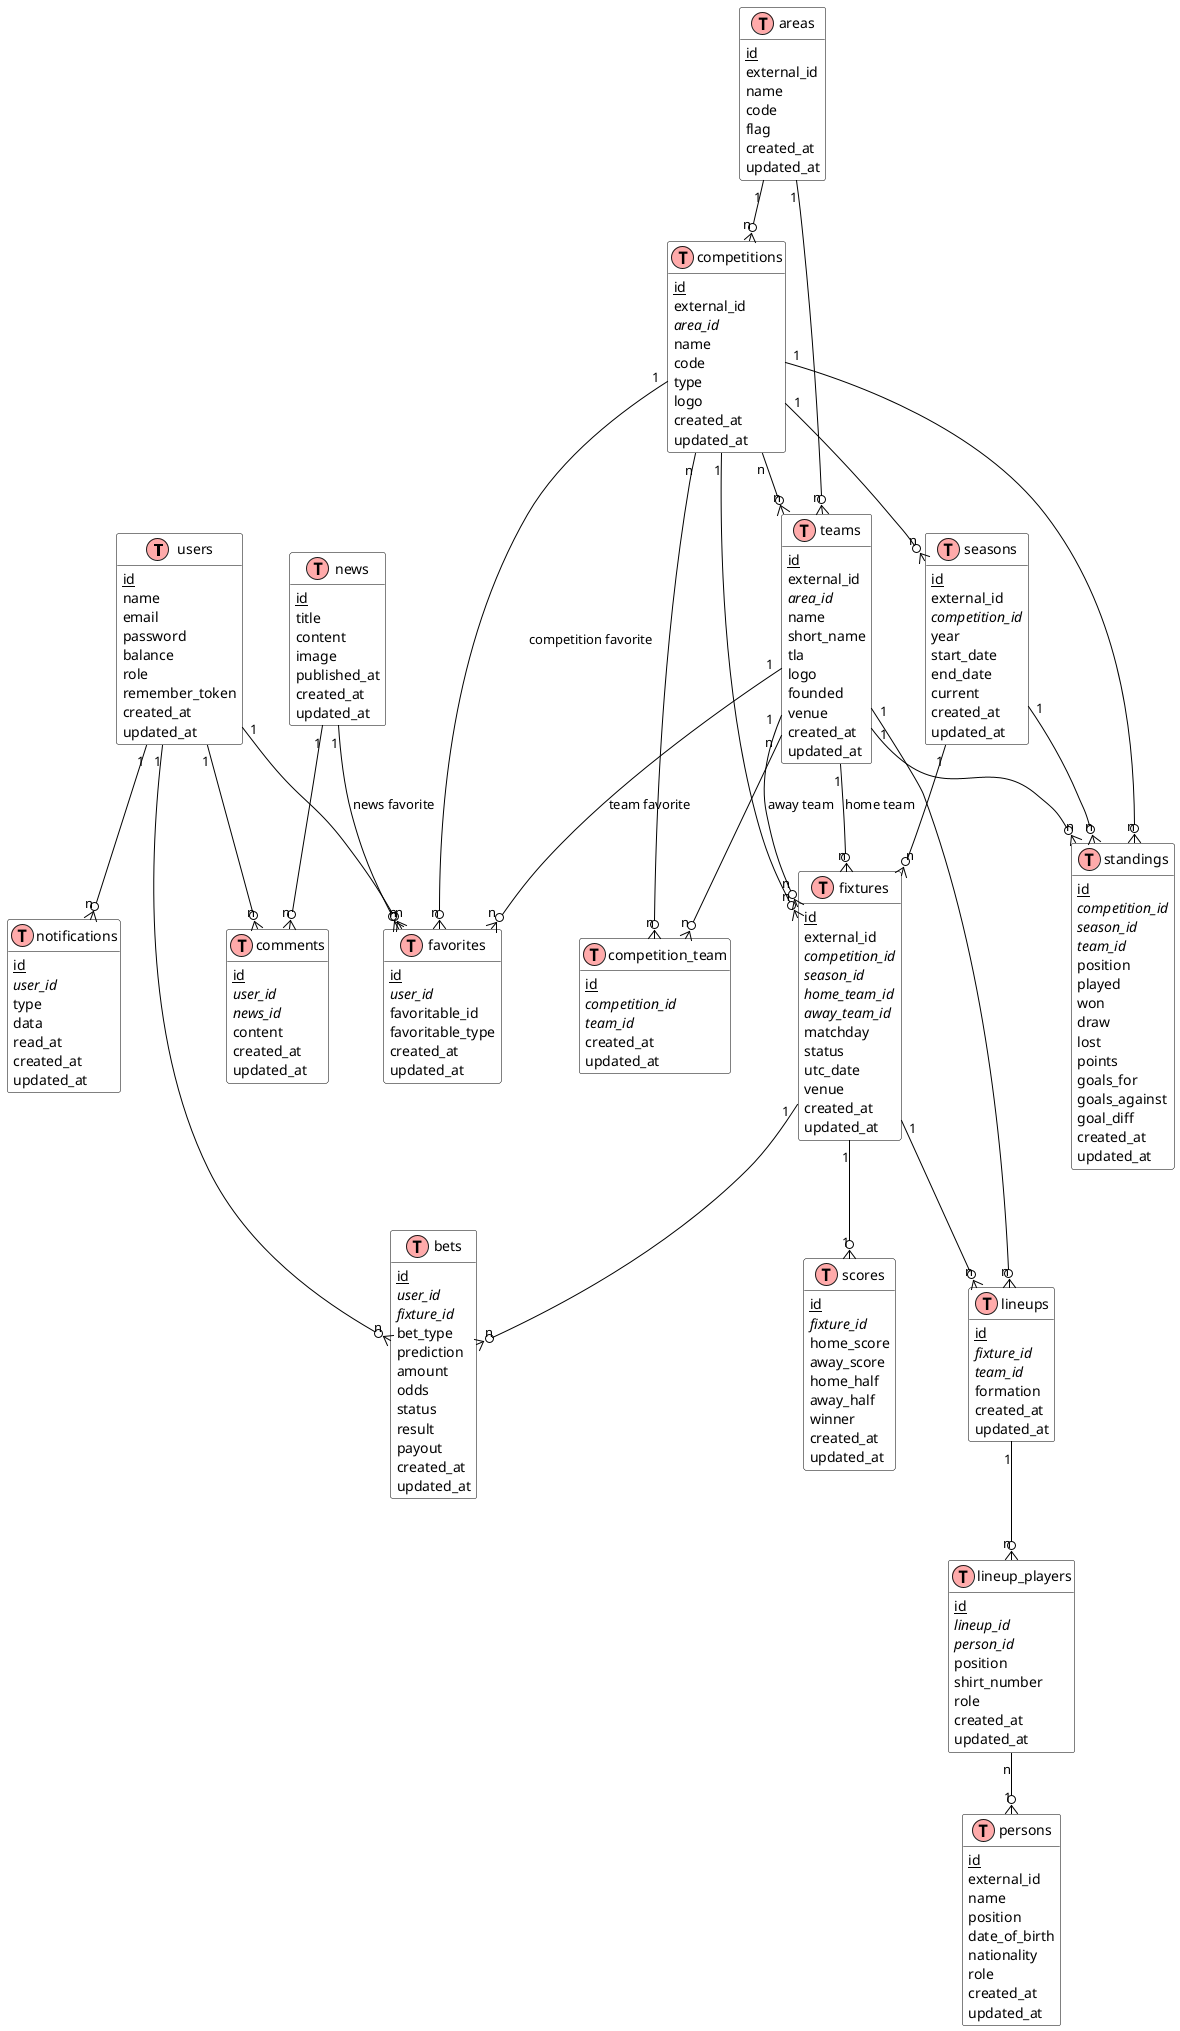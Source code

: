 @startuml er_diagram
!define table(x) class x << (T,#FFAAAA) >>
!define primary_key(x) <u>x</u>
!define foreign_key(x) <i>x</i>
hide methods
hide stereotypes
skinparam classBorderColor #000000
skinparam classArrowColor #000000
skinparam classBackgroundColor #FFFFFF
skinparam shadowing false

table(users) {
  primary_key(id)
  name
  email
  password
  balance
  role
  remember_token
  created_at
  updated_at
}

table(areas) {
  primary_key(id)
  external_id
  name
  code
  flag
  created_at
  updated_at
}

table(competitions) {
  primary_key(id)
  external_id
  foreign_key(area_id)
  name
  code
  type
  logo
  created_at
  updated_at
}

table(seasons) {
  primary_key(id)
  external_id
  foreign_key(competition_id)
  year
  start_date
  end_date
  current
  created_at
  updated_at
}

table(teams) {
  primary_key(id)
  external_id
  foreign_key(area_id)
  name
  short_name
  tla
  logo
  founded
  venue
  created_at
  updated_at
}

table(fixtures) {
  primary_key(id)
  external_id
  foreign_key(competition_id)
  foreign_key(season_id)
  foreign_key(home_team_id)
  foreign_key(away_team_id)
  matchday
  status
  utc_date
  venue
  created_at
  updated_at
}

table(scores) {
  primary_key(id)
  foreign_key(fixture_id)
  home_score
  away_score
  home_half
  away_half
  winner
  created_at
  updated_at
}

table(standings) {
  primary_key(id)
  foreign_key(competition_id)
  foreign_key(season_id)
  foreign_key(team_id)
  position
  played
  won
  draw
  lost
  points
  goals_for
  goals_against
  goal_diff
  created_at
  updated_at
}

table(persons) {
  primary_key(id)
  external_id
  name
  position
  date_of_birth
  nationality
  role
  created_at
  updated_at
}

table(lineups) {
  primary_key(id)
  foreign_key(fixture_id)
  foreign_key(team_id)
  formation
  created_at
  updated_at
}

table(lineup_players) {
  primary_key(id)
  foreign_key(lineup_id)
  foreign_key(person_id)
  position
  shirt_number
  role
  created_at
  updated_at
}

table(bets) {
  primary_key(id)
  foreign_key(user_id)
  foreign_key(fixture_id)
  bet_type
  prediction
  amount
  odds
  status
  result
  payout
  created_at
  updated_at
}

table(news) {
  primary_key(id)
  title
  content
  image
  published_at
  created_at
  updated_at
}

table(comments) {
  primary_key(id)
  foreign_key(user_id)
  foreign_key(news_id)
  content
  created_at
  updated_at
}

table(notifications) {
  primary_key(id)
  foreign_key(user_id)
  type
  data
  read_at
  created_at
  updated_at
}

table(favorites) {
  primary_key(id)
  foreign_key(user_id)
  favoritable_id
  favoritable_type
  created_at
  updated_at
}

table(competition_team) {
  primary_key(id)
  foreign_key(competition_id)
  foreign_key(team_id)
  created_at
  updated_at
}

' Relationships
users "1" --o{ "n" favorites
users "1" --o{ "n" bets
users "1" --o{ "n" comments
users "1" --o{ "n" notifications

areas "1" --o{ "n" competitions
areas "1" --o{ "n" teams

competitions "1" --o{ "n" seasons
competitions "1" --o{ "n" fixtures
competitions "1" --o{ "n" standings
competitions "n" --o{ "n" teams
competitions "n" --o{ "n" competition_team
teams "n" --o{ "n" competition_team

seasons "1" --o{ "n" fixtures
seasons "1" --o{ "n" standings

teams "1" --o{ "n" favorites : "team favorite"
teams "1" --o{ "n" standings
teams "1" --o{ "n" lineups
teams "1" --o{ "n" fixtures : "home team"
teams "1" --o{ "n" fixtures : "away team"

fixtures "1" --o{ "1" scores
fixtures "1" --o{ "n" lineups
fixtures "1" --o{ "n" bets

lineups "1" --o{ "n" lineup_players
lineup_players "n" --o{ "1" persons

news "1" --o{ "n" comments
news "1" --o{ "n" favorites : "news favorite"

competitions "1" --o{ "n" favorites : "competition favorite"

@enduml
